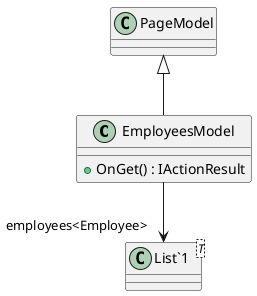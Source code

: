 @startuml
class EmployeesModel {
    + OnGet() : IActionResult
}
class "List`1"<T> {
}
PageModel <|-- EmployeesModel
EmployeesModel --> "employees<Employee>" "List`1"
@enduml
